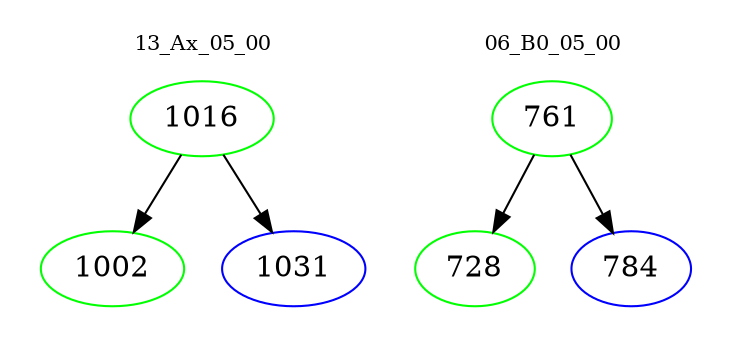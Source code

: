 digraph{
subgraph cluster_0 {
color = white
label = "13_Ax_05_00";
fontsize=10;
T0_1016 [label="1016", color="green"]
T0_1016 -> T0_1002 [color="black"]
T0_1002 [label="1002", color="green"]
T0_1016 -> T0_1031 [color="black"]
T0_1031 [label="1031", color="blue"]
}
subgraph cluster_1 {
color = white
label = "06_B0_05_00";
fontsize=10;
T1_761 [label="761", color="green"]
T1_761 -> T1_728 [color="black"]
T1_728 [label="728", color="green"]
T1_761 -> T1_784 [color="black"]
T1_784 [label="784", color="blue"]
}
}
